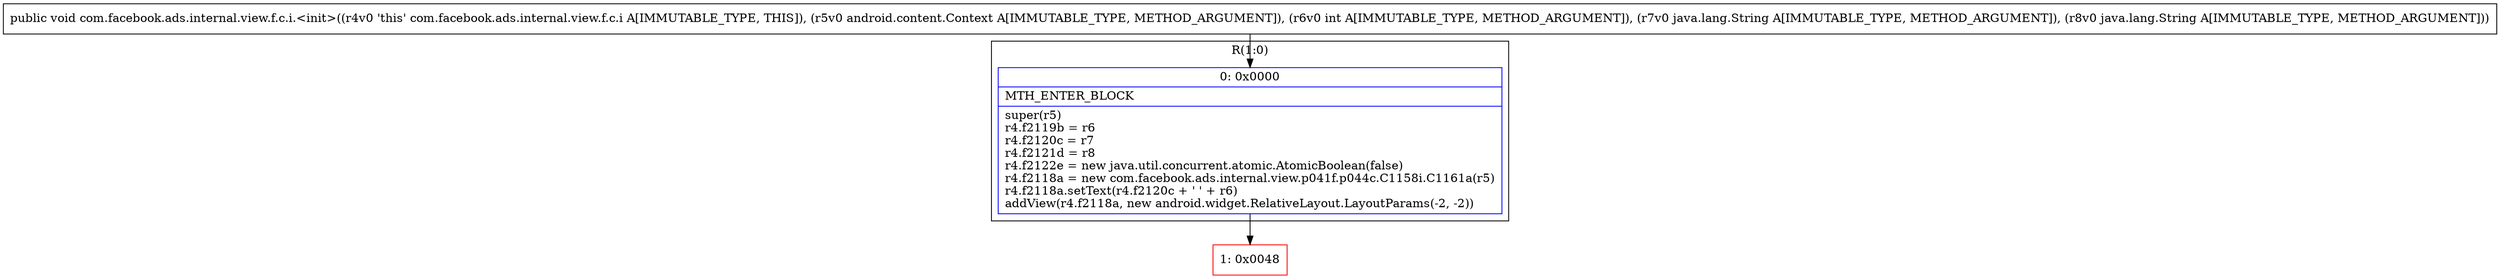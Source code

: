 digraph "CFG forcom.facebook.ads.internal.view.f.c.i.\<init\>(Landroid\/content\/Context;ILjava\/lang\/String;Ljava\/lang\/String;)V" {
subgraph cluster_Region_230579789 {
label = "R(1:0)";
node [shape=record,color=blue];
Node_0 [shape=record,label="{0\:\ 0x0000|MTH_ENTER_BLOCK\l|super(r5)\lr4.f2119b = r6\lr4.f2120c = r7\lr4.f2121d = r8\lr4.f2122e = new java.util.concurrent.atomic.AtomicBoolean(false)\lr4.f2118a = new com.facebook.ads.internal.view.p041f.p044c.C1158i.C1161a(r5)\lr4.f2118a.setText(r4.f2120c + ' ' + r6)\laddView(r4.f2118a, new android.widget.RelativeLayout.LayoutParams(\-2, \-2))\l}"];
}
Node_1 [shape=record,color=red,label="{1\:\ 0x0048}"];
MethodNode[shape=record,label="{public void com.facebook.ads.internal.view.f.c.i.\<init\>((r4v0 'this' com.facebook.ads.internal.view.f.c.i A[IMMUTABLE_TYPE, THIS]), (r5v0 android.content.Context A[IMMUTABLE_TYPE, METHOD_ARGUMENT]), (r6v0 int A[IMMUTABLE_TYPE, METHOD_ARGUMENT]), (r7v0 java.lang.String A[IMMUTABLE_TYPE, METHOD_ARGUMENT]), (r8v0 java.lang.String A[IMMUTABLE_TYPE, METHOD_ARGUMENT])) }"];
MethodNode -> Node_0;
Node_0 -> Node_1;
}

